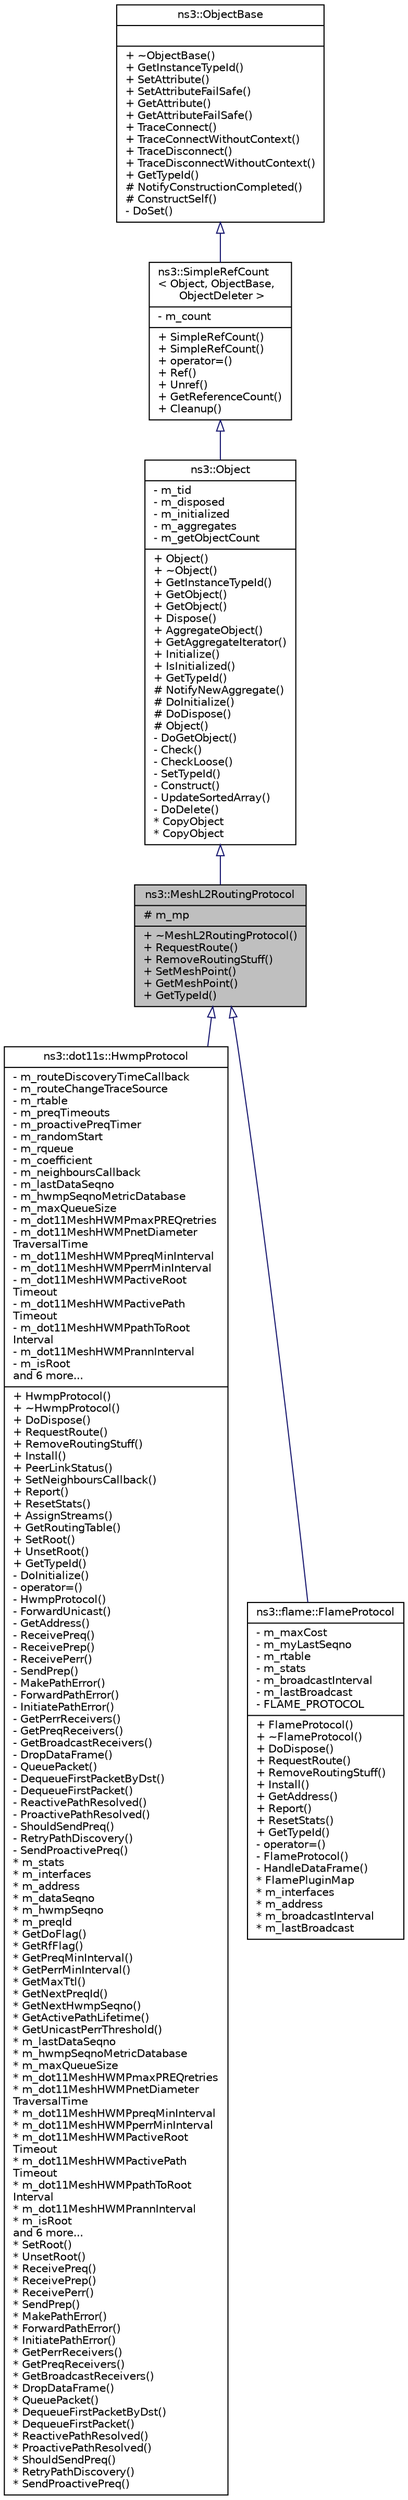 digraph "ns3::MeshL2RoutingProtocol"
{
  edge [fontname="Helvetica",fontsize="10",labelfontname="Helvetica",labelfontsize="10"];
  node [fontname="Helvetica",fontsize="10",shape=record];
  Node1 [label="{ns3::MeshL2RoutingProtocol\n|# m_mp\l|+ ~MeshL2RoutingProtocol()\l+ RequestRoute()\l+ RemoveRoutingStuff()\l+ SetMeshPoint()\l+ GetMeshPoint()\l+ GetTypeId()\l}",height=0.2,width=0.4,color="black", fillcolor="grey75", style="filled", fontcolor="black"];
  Node2 -> Node1 [dir="back",color="midnightblue",fontsize="10",style="solid",arrowtail="onormal"];
  Node2 [label="{ns3::Object\n|- m_tid\l- m_disposed\l- m_initialized\l- m_aggregates\l- m_getObjectCount\l|+ Object()\l+ ~Object()\l+ GetInstanceTypeId()\l+ GetObject()\l+ GetObject()\l+ Dispose()\l+ AggregateObject()\l+ GetAggregateIterator()\l+ Initialize()\l+ IsInitialized()\l+ GetTypeId()\l# NotifyNewAggregate()\l# DoInitialize()\l# DoDispose()\l# Object()\l- DoGetObject()\l- Check()\l- CheckLoose()\l- SetTypeId()\l- Construct()\l- UpdateSortedArray()\l- DoDelete()\l* CopyObject\l* CopyObject\l}",height=0.2,width=0.4,color="black", fillcolor="white", style="filled",URL="$d9/d77/classns3_1_1Object.html",tooltip="A base class which provides memory management and object aggregation. "];
  Node3 -> Node2 [dir="back",color="midnightblue",fontsize="10",style="solid",arrowtail="onormal"];
  Node3 [label="{ns3::SimpleRefCount\l\< Object, ObjectBase,\l ObjectDeleter \>\n|- m_count\l|+ SimpleRefCount()\l+ SimpleRefCount()\l+ operator=()\l+ Ref()\l+ Unref()\l+ GetReferenceCount()\l+ Cleanup()\l}",height=0.2,width=0.4,color="black", fillcolor="white", style="filled",URL="$da/da1/classns3_1_1SimpleRefCount.html"];
  Node4 -> Node3 [dir="back",color="midnightblue",fontsize="10",style="solid",arrowtail="onormal"];
  Node4 [label="{ns3::ObjectBase\n||+ ~ObjectBase()\l+ GetInstanceTypeId()\l+ SetAttribute()\l+ SetAttributeFailSafe()\l+ GetAttribute()\l+ GetAttributeFailSafe()\l+ TraceConnect()\l+ TraceConnectWithoutContext()\l+ TraceDisconnect()\l+ TraceDisconnectWithoutContext()\l+ GetTypeId()\l# NotifyConstructionCompleted()\l# ConstructSelf()\l- DoSet()\l}",height=0.2,width=0.4,color="black", fillcolor="white", style="filled",URL="$d2/dac/classns3_1_1ObjectBase.html",tooltip="Anchor the ns-3 type and attribute system. "];
  Node1 -> Node5 [dir="back",color="midnightblue",fontsize="10",style="solid",arrowtail="onormal"];
  Node5 [label="{ns3::dot11s::HwmpProtocol\n|- m_routeDiscoveryTimeCallback\l- m_routeChangeTraceSource\l- m_rtable\l- m_preqTimeouts\l- m_proactivePreqTimer\l- m_randomStart\l- m_rqueue\l- m_coefficient\l- m_neighboursCallback\l- m_lastDataSeqno\l- m_hwmpSeqnoMetricDatabase\l- m_maxQueueSize\l- m_dot11MeshHWMPmaxPREQretries\l- m_dot11MeshHWMPnetDiameter\lTraversalTime\l- m_dot11MeshHWMPpreqMinInterval\l- m_dot11MeshHWMPperrMinInterval\l- m_dot11MeshHWMPactiveRoot\lTimeout\l- m_dot11MeshHWMPactivePath\lTimeout\l- m_dot11MeshHWMPpathToRoot\lInterval\l- m_dot11MeshHWMPrannInterval\l- m_isRoot\land 6 more...\l|+ HwmpProtocol()\l+ ~HwmpProtocol()\l+ DoDispose()\l+ RequestRoute()\l+ RemoveRoutingStuff()\l+ Install()\l+ PeerLinkStatus()\l+ SetNeighboursCallback()\l+ Report()\l+ ResetStats()\l+ AssignStreams()\l+ GetRoutingTable()\l+ SetRoot()\l+ UnsetRoot()\l+ GetTypeId()\l- DoInitialize()\l- operator=()\l- HwmpProtocol()\l- ForwardUnicast()\l- GetAddress()\l- ReceivePreq()\l- ReceivePrep()\l- ReceivePerr()\l- SendPrep()\l- MakePathError()\l- ForwardPathError()\l- InitiatePathError()\l- GetPerrReceivers()\l- GetPreqReceivers()\l- GetBroadcastReceivers()\l- DropDataFrame()\l- QueuePacket()\l- DequeueFirstPacketByDst()\l- DequeueFirstPacket()\l- ReactivePathResolved()\l- ProactivePathResolved()\l- ShouldSendPreq()\l- RetryPathDiscovery()\l- SendProactivePreq()\l* m_stats\l* m_interfaces\l* m_address\l* m_dataSeqno\l* m_hwmpSeqno\l* m_preqId\l* GetDoFlag()\l* GetRfFlag()\l* GetPreqMinInterval()\l* GetPerrMinInterval()\l* GetMaxTtl()\l* GetNextPreqId()\l* GetNextHwmpSeqno()\l* GetActivePathLifetime()\l* GetUnicastPerrThreshold()\l* m_lastDataSeqno\l* m_hwmpSeqnoMetricDatabase\l* m_maxQueueSize\l* m_dot11MeshHWMPmaxPREQretries\l* m_dot11MeshHWMPnetDiameter\lTraversalTime\l* m_dot11MeshHWMPpreqMinInterval\l* m_dot11MeshHWMPperrMinInterval\l* m_dot11MeshHWMPactiveRoot\lTimeout\l* m_dot11MeshHWMPactivePath\lTimeout\l* m_dot11MeshHWMPpathToRoot\lInterval\l* m_dot11MeshHWMPrannInterval\l* m_isRoot\land 6 more...\l* SetRoot()\l* UnsetRoot()\l* ReceivePreq()\l* ReceivePrep()\l* ReceivePerr()\l* SendPrep()\l* MakePathError()\l* ForwardPathError()\l* InitiatePathError()\l* GetPerrReceivers()\l* GetPreqReceivers()\l* GetBroadcastReceivers()\l* DropDataFrame()\l* QueuePacket()\l* DequeueFirstPacketByDst()\l* DequeueFirstPacket()\l* ReactivePathResolved()\l* ProactivePathResolved()\l* ShouldSendPreq()\l* RetryPathDiscovery()\l* SendProactivePreq()\l}",height=0.2,width=0.4,color="black", fillcolor="white", style="filled",URL="$de/d15/classns3_1_1dot11s_1_1HwmpProtocol.html",tooltip="Hybrid wireless mesh protocol – a mesh routing protocol defined in IEEE 802.11-2012 standard..."];
  Node1 -> Node6 [dir="back",color="midnightblue",fontsize="10",style="solid",arrowtail="onormal"];
  Node6 [label="{ns3::flame::FlameProtocol\n|- m_maxCost\l- m_myLastSeqno\l- m_rtable\l- m_stats\l- m_broadcastInterval\l- m_lastBroadcast\l- FLAME_PROTOCOL\l|+ FlameProtocol()\l+ ~FlameProtocol()\l+ DoDispose()\l+ RequestRoute()\l+ RemoveRoutingStuff()\l+ Install()\l+ GetAddress()\l+ Report()\l+ ResetStats()\l+ GetTypeId()\l- operator=()\l- FlameProtocol()\l- HandleDataFrame()\l* FlamePluginMap\l* m_interfaces\l* m_address\l* m_broadcastInterval\l* m_lastBroadcast\l}",height=0.2,width=0.4,color="black", fillcolor="white", style="filled",URL="$dd/d6a/classns3_1_1flame_1_1FlameProtocol.html",tooltip="FLAME routing protocol. "];
}
